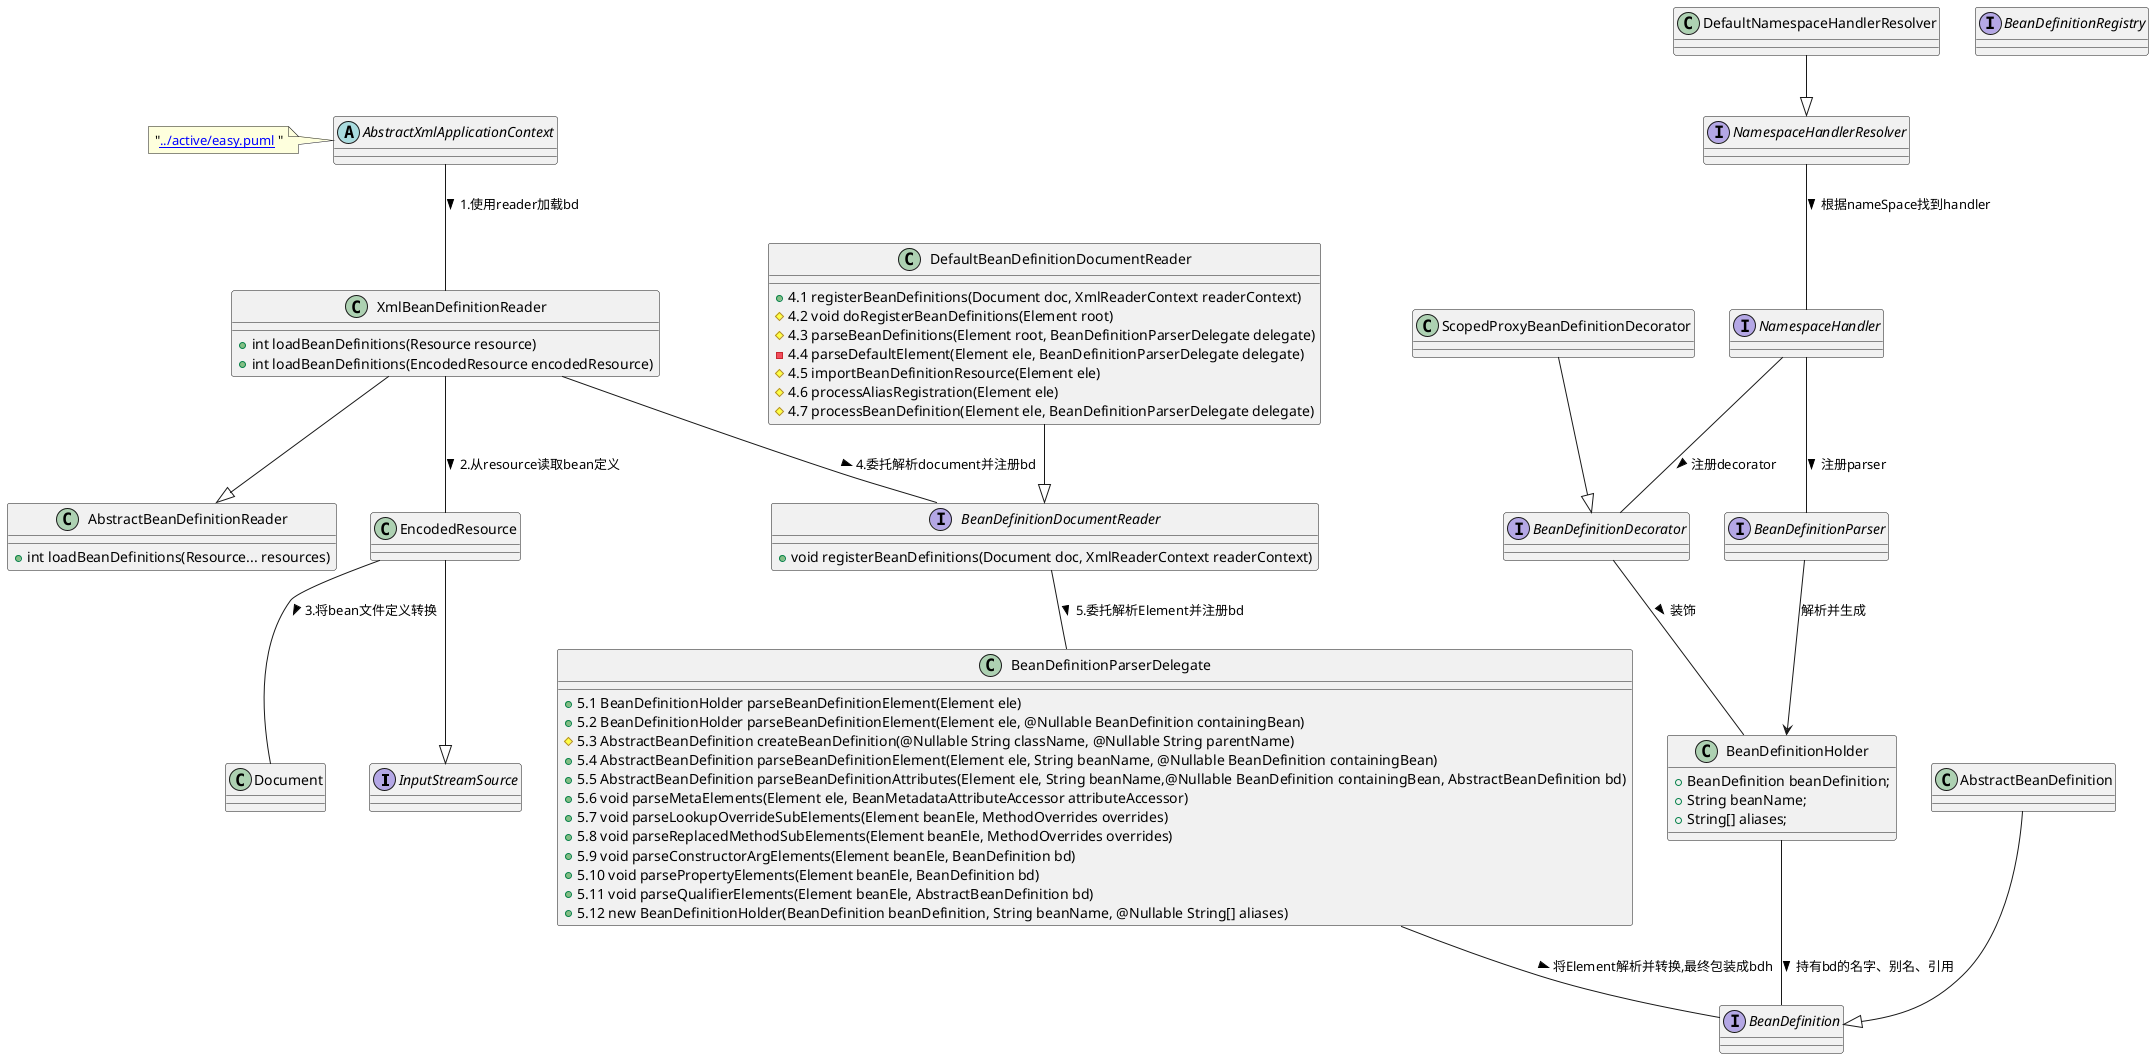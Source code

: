 @startuml
interface InputStreamSource
interface BeanDefinitionRegistry

abstract class AbstractXmlApplicationContext
note left
"[[../active/easy.puml]] "
end note

interface NamespaceHandlerResolver
class DefaultNamespaceHandlerResolver
interface NamespaceHandler
interface BeanDefinitionDecorator

interface BeanDefinitionParser


class ScopedProxyBeanDefinitionDecorator


DefaultNamespaceHandlerResolver --|> NamespaceHandlerResolver

ScopedProxyBeanDefinitionDecorator --|> BeanDefinitionDecorator

NamespaceHandler -- BeanDefinitionDecorator : 注册decorator >
NamespaceHandler -- BeanDefinitionParser : 注册parser >
NamespaceHandlerResolver -- NamespaceHandler : 根据nameSpace找到handler >
BeanDefinitionDecorator -- BeanDefinitionHolder : 装饰 >
BeanDefinitionParser --> BeanDefinitionHolder : 解析并生成
class AbstractBeanDefinitionReader{
    + int loadBeanDefinitions(Resource... resources)
}
class XmlBeanDefinitionReader{
    + int loadBeanDefinitions(Resource resource)
    + int loadBeanDefinitions(EncodedResource encodedResource)
}
class DefaultBeanDefinitionDocumentReader{
    + 4.1 registerBeanDefinitions(Document doc, XmlReaderContext readerContext)
    # 4.2 void doRegisterBeanDefinitions(Element root)
    # 4.3 parseBeanDefinitions(Element root, BeanDefinitionParserDelegate delegate)
    - 4.4 parseDefaultElement(Element ele, BeanDefinitionParserDelegate delegate)
    # 4.5 importBeanDefinitionResource(Element ele)
    # 4.6 processAliasRegistration(Element ele)
    # 4.7 processBeanDefinition(Element ele, BeanDefinitionParserDelegate delegate)
}
class EncodedResource
class Document
interface BeanDefinitionDocumentReader{
	+void registerBeanDefinitions(Document doc, XmlReaderContext readerContext)
}

class BeanDefinitionParserDelegate{

    + 5.1 BeanDefinitionHolder parseBeanDefinitionElement(Element ele)
    + 5.2 BeanDefinitionHolder parseBeanDefinitionElement(Element ele, @Nullable BeanDefinition containingBean)
    # 5.3 AbstractBeanDefinition createBeanDefinition(@Nullable String className, @Nullable String parentName)
    + 5.4 AbstractBeanDefinition parseBeanDefinitionElement(Element ele, String beanName, @Nullable BeanDefinition containingBean)
    + 5.5 AbstractBeanDefinition parseBeanDefinitionAttributes(Element ele, String beanName,@Nullable BeanDefinition containingBean, AbstractBeanDefinition bd)
    + 5.6 void parseMetaElements(Element ele, BeanMetadataAttributeAccessor attributeAccessor)
    + 5.7 void parseLookupOverrideSubElements(Element beanEle, MethodOverrides overrides)
    + 5.8 void parseReplacedMethodSubElements(Element beanEle, MethodOverrides overrides)
    + 5.9 void parseConstructorArgElements(Element beanEle, BeanDefinition bd)
    + 5.10 void parsePropertyElements(Element beanEle, BeanDefinition bd)
    + 5.11 void parseQualifierElements(Element beanEle, AbstractBeanDefinition bd)
    + 5.12 new BeanDefinitionHolder(BeanDefinition beanDefinition, String beanName, @Nullable String[] aliases)

}
DefaultBeanDefinitionDocumentReader --|> BeanDefinitionDocumentReader

interface BeanDefinition
class BeanDefinitionHolder{
	+BeanDefinition beanDefinition;
	+String beanName;
	+String[] aliases;
}
class AbstractBeanDefinition{

}


AbstractBeanDefinition --|> BeanDefinition
EncodedResource --|> InputStreamSource
XmlBeanDefinitionReader --|> AbstractBeanDefinitionReader
BeanDefinitionParserDelegate -- BeanDefinition : "将Element解析并转换,最终包装成bdh >"
BeanDefinitionHolder -- BeanDefinition : 持有bd的名字、别名、引用 >


AbstractXmlApplicationContext -- XmlBeanDefinitionReader : 1.使用reader加载bd >
XmlBeanDefinitionReader--EncodedResource : 2.从resource读取bean定义 >
EncodedResource -- Document : 3.将bean文件定义转换 >
XmlBeanDefinitionReader -- BeanDefinitionDocumentReader : 4.委托解析document并注册bd >
BeanDefinitionDocumentReader -- BeanDefinitionParserDelegate : 5.委托解析Element并注册bd >

@enduml
